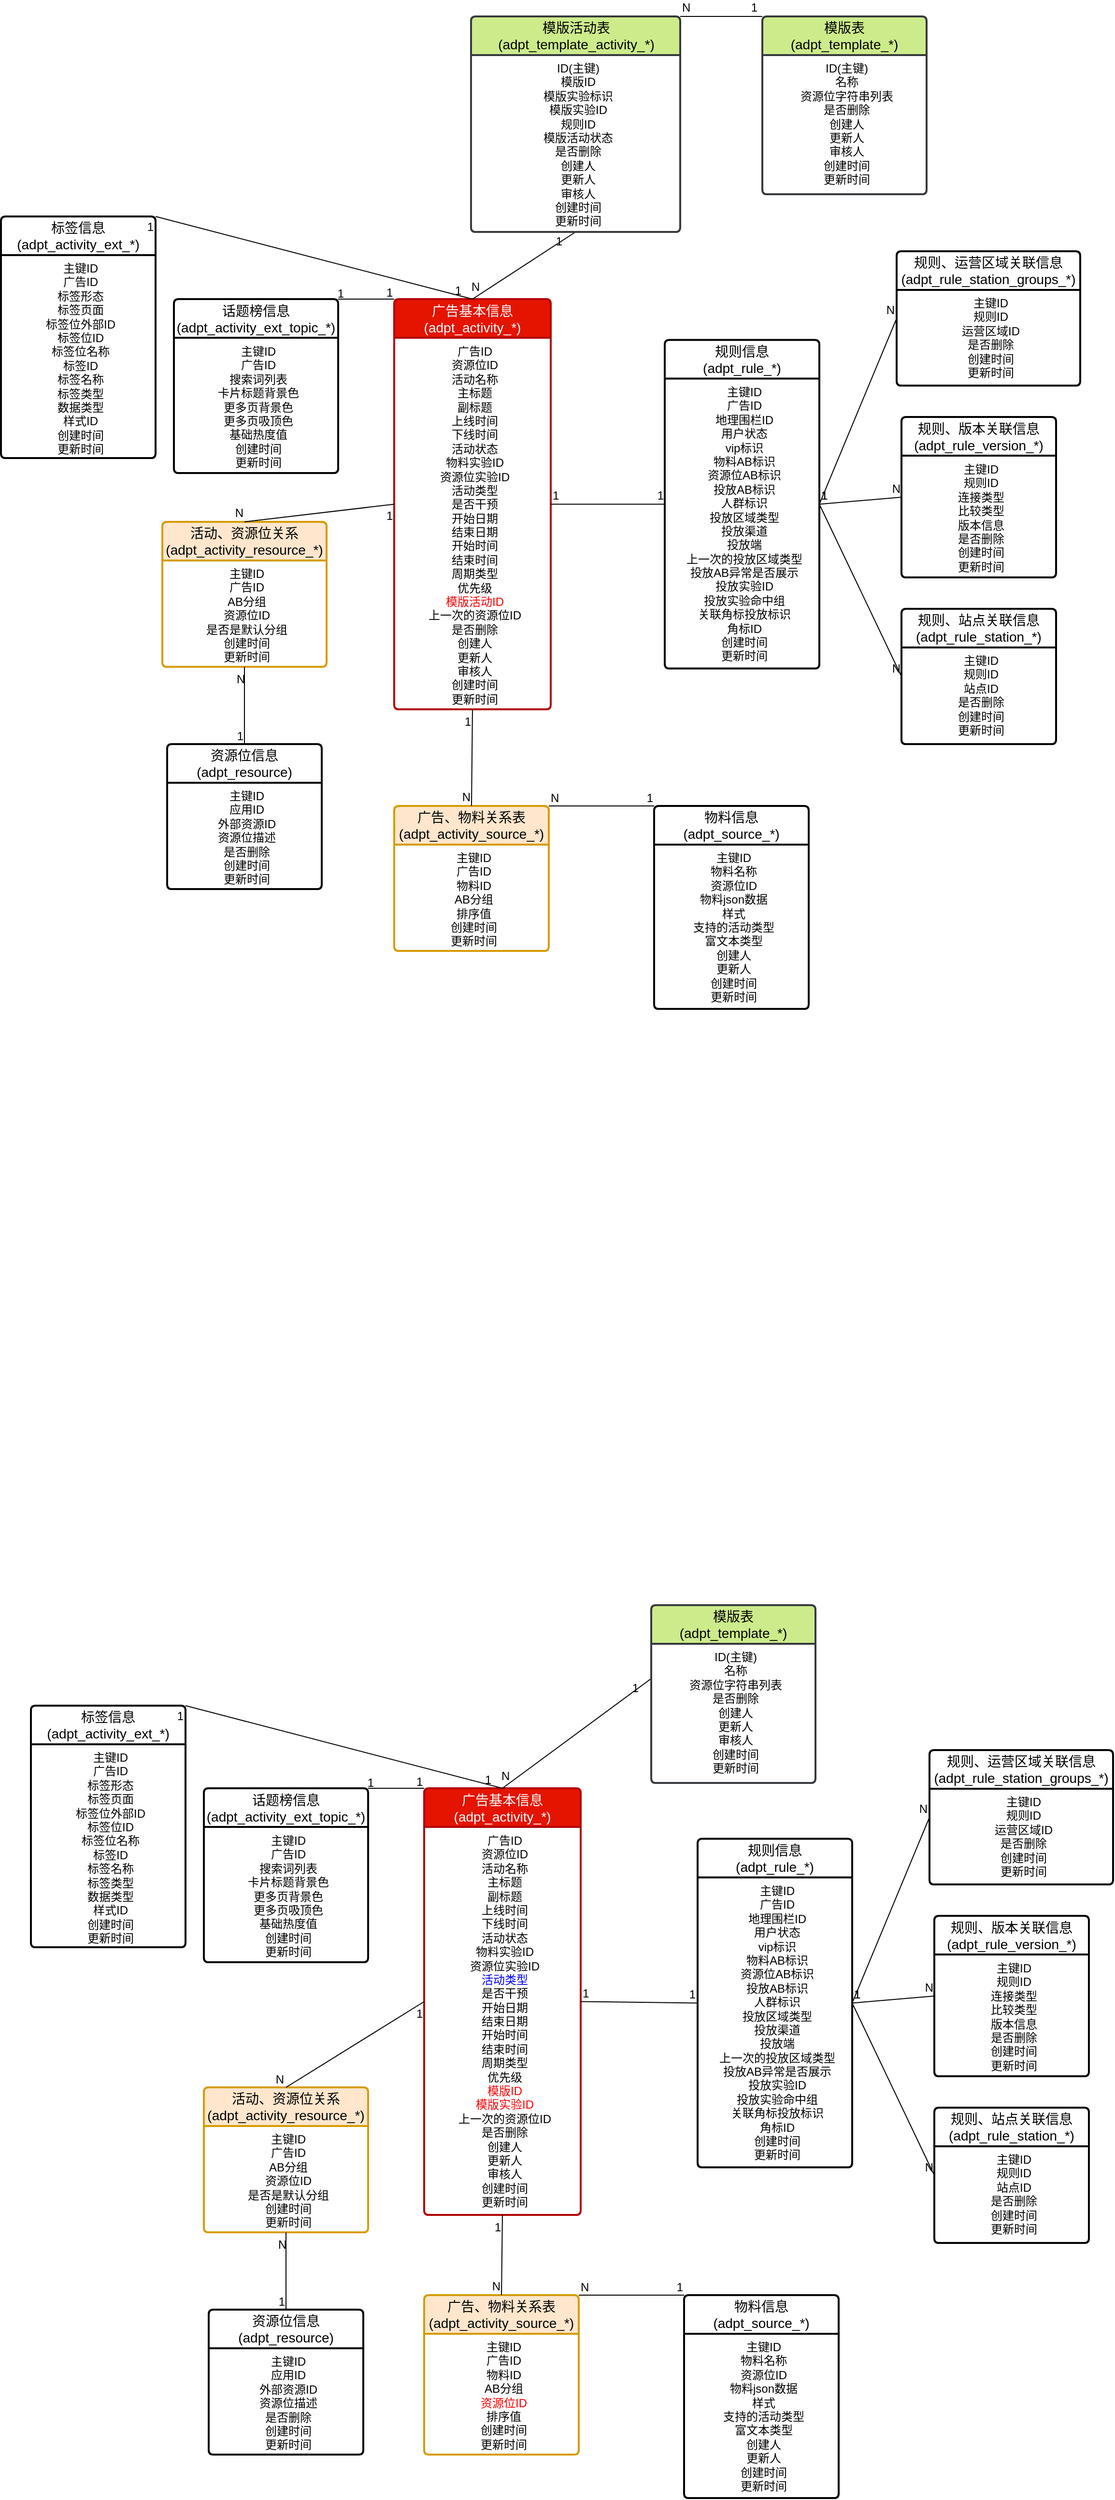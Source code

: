 <mxfile version="21.6.1" type="github">
  <diagram id="J9S4pAInpbBgbPKqcIev" name="Page-1">
    <mxGraphModel dx="790" dy="683" grid="0" gridSize="10" guides="1" tooltips="1" connect="1" arrows="1" fold="1" page="0" pageScale="1" pageWidth="827" pageHeight="1169" background="#FFFFFF" math="0" shadow="0">
      <root>
        <mxCell id="0" />
        <mxCell id="1" parent="0" />
        <mxCell id="t9wLkuSdKi58Ad8m5xhE-2" value="" style="group" vertex="1" connectable="0" parent="1">
          <mxGeometry x="863" y="527" width="1117" height="1027" as="geometry" />
        </mxCell>
        <mxCell id="zD2Na2t0oZL5t_VKpWng-9" value="广告基本信息&lt;br&gt;(adpt_activity_*)" style="swimlane;childLayout=stackLayout;horizontal=1;startSize=40;horizontalStack=0;rounded=1;fontSize=14;fontStyle=0;strokeWidth=2;resizeParent=0;resizeLast=1;shadow=0;dashed=0;align=center;arcSize=4;whiteSpace=wrap;html=1;fillColor=#e51400;fontColor=#ffffff;strokeColor=#B20000;" parent="t9wLkuSdKi58Ad8m5xhE-2" vertex="1">
          <mxGeometry x="407" y="292.5" width="162" height="424.5" as="geometry">
            <mxRectangle x="1340" y="1010" width="140" height="29" as="alternateBounds" />
          </mxGeometry>
        </mxCell>
        <mxCell id="zD2Na2t0oZL5t_VKpWng-10" value="广告ID&lt;br&gt;资源位ID&lt;br&gt;活动名称&lt;br&gt;主标题&lt;br&gt;副标题&lt;br&gt;上线时间&lt;br&gt;下线时间&lt;br&gt;活动状态&lt;br&gt;物料实验ID&lt;br&gt;资源位实验ID&lt;br&gt;活动类型&lt;br&gt;是否干预&lt;br&gt;开始日期&lt;br&gt;结束日期&lt;br&gt;开始时间&lt;br&gt;结束时间&lt;br&gt;周期类型&lt;br&gt;优先级&lt;br&gt;&lt;font color=&quot;#ff0000&quot;&gt;模版活动ID&lt;/font&gt;&lt;br&gt;上一次的资源位ID&lt;br&gt;是否删除&lt;br&gt;创建人&lt;br&gt;更新人&lt;br&gt;审核人&lt;br&gt;创建时间&lt;br&gt;更新时间" style="align=center;strokeColor=none;fillColor=none;spacingLeft=4;fontSize=12;verticalAlign=top;resizable=0;rotatable=0;part=1;html=1;" parent="zD2Na2t0oZL5t_VKpWng-9" vertex="1">
          <mxGeometry y="40" width="162" height="384.5" as="geometry" />
        </mxCell>
        <mxCell id="zD2Na2t0oZL5t_VKpWng-11" value="标签信息&lt;br&gt;(adpt_activity_ext_*)" style="swimlane;childLayout=stackLayout;horizontal=1;startSize=40;horizontalStack=0;rounded=1;fontSize=14;fontStyle=0;strokeWidth=2;resizeParent=0;resizeLast=1;shadow=0;dashed=0;align=center;arcSize=4;whiteSpace=wrap;html=1;" parent="t9wLkuSdKi58Ad8m5xhE-2" vertex="1">
          <mxGeometry y="207" width="160" height="250" as="geometry">
            <mxRectangle x="1250" y="880" width="120" height="29" as="alternateBounds" />
          </mxGeometry>
        </mxCell>
        <mxCell id="zD2Na2t0oZL5t_VKpWng-12" value="主键ID&lt;br&gt;广告ID&lt;br&gt;标签形态&lt;br&gt;标签页面&lt;br&gt;标签位外部ID&lt;br&gt;标签位ID&lt;br&gt;标签位名称&lt;br&gt;标签ID&lt;br&gt;标签名称&lt;br&gt;标签类型&lt;br&gt;数据类型&lt;br&gt;样式ID&lt;br&gt;创建时间&lt;br style=&quot;border-color: var(--border-color);&quot;&gt;更新时间" style="align=center;strokeColor=none;fillColor=none;spacingLeft=4;fontSize=12;verticalAlign=top;resizable=0;rotatable=0;part=1;html=1;" parent="zD2Na2t0oZL5t_VKpWng-11" vertex="1">
          <mxGeometry y="40" width="160" height="210" as="geometry" />
        </mxCell>
        <mxCell id="zD2Na2t0oZL5t_VKpWng-13" value="话题榜信息&lt;br&gt;(adpt_activity_ext_topic_*)" style="swimlane;childLayout=stackLayout;horizontal=1;startSize=40;horizontalStack=0;rounded=1;fontSize=14;fontStyle=0;strokeWidth=2;resizeParent=0;resizeLast=1;shadow=0;dashed=0;align=center;arcSize=4;whiteSpace=wrap;html=1;" parent="t9wLkuSdKi58Ad8m5xhE-2" vertex="1">
          <mxGeometry x="179" y="292.5" width="170" height="180" as="geometry">
            <mxRectangle x="1480" y="880" width="120" height="29" as="alternateBounds" />
          </mxGeometry>
        </mxCell>
        <mxCell id="zD2Na2t0oZL5t_VKpWng-14" value="主键ID&lt;br&gt;广告ID&lt;br&gt;搜索词列表&lt;br&gt;卡片标题背景色&lt;br&gt;更多页背景色&lt;br&gt;更多页吸顶色&lt;br&gt;基础热度值&lt;br&gt;创建时间&lt;br style=&quot;border-color: var(--border-color);&quot;&gt;更新时间" style="align=center;strokeColor=none;fillColor=none;spacingLeft=4;fontSize=12;verticalAlign=top;resizable=0;rotatable=0;part=1;html=1;" parent="zD2Na2t0oZL5t_VKpWng-13" vertex="1">
          <mxGeometry y="40" width="170" height="140" as="geometry" />
        </mxCell>
        <mxCell id="zD2Na2t0oZL5t_VKpWng-15" value="活动、资源位关系&lt;br&gt;(adpt_activity_resource_*)" style="swimlane;childLayout=stackLayout;horizontal=1;startSize=40;horizontalStack=0;rounded=1;fontSize=14;fontStyle=0;strokeWidth=2;resizeParent=0;resizeLast=1;shadow=0;dashed=0;align=center;arcSize=4;whiteSpace=wrap;html=1;fillColor=#ffe6cc;strokeColor=#d79b00;" parent="t9wLkuSdKi58Ad8m5xhE-2" vertex="1">
          <mxGeometry x="167" y="523" width="170" height="150" as="geometry">
            <mxRectangle x="1150" y="1060" width="150" height="29" as="alternateBounds" />
          </mxGeometry>
        </mxCell>
        <mxCell id="zD2Na2t0oZL5t_VKpWng-16" value="主键ID&lt;br&gt;广告ID&lt;br&gt;AB分组&lt;br&gt;资源位ID&lt;br&gt;是否是默认分组&lt;br&gt;创建时间&lt;br style=&quot;border-color: var(--border-color);&quot;&gt;更新时间" style="align=center;strokeColor=none;fillColor=none;spacingLeft=4;fontSize=12;verticalAlign=top;resizable=0;rotatable=0;part=1;html=1;" parent="zD2Na2t0oZL5t_VKpWng-15" vertex="1">
          <mxGeometry y="40" width="170" height="110" as="geometry" />
        </mxCell>
        <mxCell id="zD2Na2t0oZL5t_VKpWng-17" value="广告、物料关系表&lt;br&gt;(adpt_activity_source_*)" style="swimlane;childLayout=stackLayout;horizontal=1;startSize=40;horizontalStack=0;rounded=1;fontSize=14;fontStyle=0;strokeWidth=2;resizeParent=0;resizeLast=1;shadow=0;dashed=0;align=center;arcSize=4;whiteSpace=wrap;html=1;fillColor=#ffe6cc;strokeColor=#d79b00;" parent="t9wLkuSdKi58Ad8m5xhE-2" vertex="1">
          <mxGeometry x="407" y="817" width="160" height="150" as="geometry">
            <mxRectangle x="1330" y="1110" width="160" height="29" as="alternateBounds" />
          </mxGeometry>
        </mxCell>
        <mxCell id="zD2Na2t0oZL5t_VKpWng-18" value="主键ID&lt;br&gt;广告ID&lt;br&gt;物料ID&lt;br&gt;AB分组&lt;br&gt;排序值&lt;br&gt;创建时间&lt;br style=&quot;border-color: var(--border-color);&quot;&gt;更新时间" style="align=center;strokeColor=none;fillColor=none;spacingLeft=4;fontSize=12;verticalAlign=top;resizable=0;rotatable=0;part=1;html=1;" parent="zD2Na2t0oZL5t_VKpWng-17" vertex="1">
          <mxGeometry y="40" width="160" height="110" as="geometry" />
        </mxCell>
        <mxCell id="zD2Na2t0oZL5t_VKpWng-19" value="资源位信息&lt;br&gt;(adpt_resource)" style="swimlane;childLayout=stackLayout;horizontal=1;startSize=40;horizontalStack=0;rounded=1;fontSize=14;fontStyle=0;strokeWidth=2;resizeParent=0;resizeLast=1;shadow=0;dashed=0;align=center;arcSize=4;whiteSpace=wrap;html=1;" parent="t9wLkuSdKi58Ad8m5xhE-2" vertex="1">
          <mxGeometry x="172" y="753" width="160" height="150" as="geometry">
            <mxRectangle x="1170" y="1310" width="120" height="29" as="alternateBounds" />
          </mxGeometry>
        </mxCell>
        <mxCell id="zD2Na2t0oZL5t_VKpWng-20" value="主键ID&lt;br&gt;应用ID&lt;br&gt;外部资源ID&lt;br&gt;资源位描述&lt;br&gt;是否删除&lt;br&gt;创建时间&lt;br style=&quot;border-color: var(--border-color);&quot;&gt;更新时间" style="align=center;strokeColor=none;fillColor=none;spacingLeft=4;fontSize=12;verticalAlign=top;resizable=0;rotatable=0;part=1;html=1;" parent="zD2Na2t0oZL5t_VKpWng-19" vertex="1">
          <mxGeometry y="40" width="160" height="110" as="geometry" />
        </mxCell>
        <mxCell id="zD2Na2t0oZL5t_VKpWng-21" value="规则信息&lt;br&gt;(adpt_rule_*)" style="swimlane;childLayout=stackLayout;horizontal=1;startSize=40;horizontalStack=0;rounded=1;fontSize=14;fontStyle=0;strokeWidth=2;resizeParent=0;resizeLast=1;shadow=0;dashed=0;align=center;arcSize=4;whiteSpace=wrap;html=1;" parent="t9wLkuSdKi58Ad8m5xhE-2" vertex="1">
          <mxGeometry x="687" y="334.75" width="160" height="340" as="geometry">
            <mxRectangle x="1550" y="854.5" width="160" height="29" as="alternateBounds" />
          </mxGeometry>
        </mxCell>
        <mxCell id="zD2Na2t0oZL5t_VKpWng-22" value="主键ID&lt;br&gt;广告ID&lt;br&gt;地理围栏ID&lt;br&gt;用户状态&lt;br&gt;vip标识&lt;br&gt;物料AB标识&lt;br&gt;资源位AB标识&lt;br&gt;投放AB标识&lt;br&gt;人群标识&lt;br&gt;投放区域类型&lt;br&gt;投放渠道&lt;br&gt;投放端&lt;br&gt;上一次的投放区域类型&lt;br&gt;投放AB异常是否展示&lt;br&gt;投放实验ID&lt;br&gt;投放实验命中组&lt;br&gt;关联角标投放标识&lt;br&gt;角标ID&lt;br&gt;创建时间&lt;br&gt;更新时间" style="align=center;strokeColor=none;fillColor=none;spacingLeft=4;fontSize=12;verticalAlign=top;resizable=0;rotatable=0;part=1;html=1;" parent="zD2Na2t0oZL5t_VKpWng-21" vertex="1">
          <mxGeometry y="40" width="160" height="300" as="geometry" />
        </mxCell>
        <mxCell id="zD2Na2t0oZL5t_VKpWng-23" value="规则、运营区域关联信息&lt;br&gt;(adpt_rule_station_groups_*)" style="swimlane;childLayout=stackLayout;horizontal=1;startSize=40;horizontalStack=0;rounded=1;fontSize=14;fontStyle=0;strokeWidth=2;resizeParent=0;resizeLast=1;shadow=0;dashed=0;align=center;arcSize=4;whiteSpace=wrap;html=1;" parent="t9wLkuSdKi58Ad8m5xhE-2" vertex="1">
          <mxGeometry x="927" y="243" width="190" height="139" as="geometry">
            <mxRectangle x="1790" y="880" width="200" height="29" as="alternateBounds" />
          </mxGeometry>
        </mxCell>
        <mxCell id="zD2Na2t0oZL5t_VKpWng-24" value="主键ID&lt;br&gt;规则ID&lt;br&gt;运营区域ID&lt;br&gt;是否删除&lt;br&gt;创建时间&lt;br&gt;更新时间" style="align=center;strokeColor=none;fillColor=none;spacingLeft=4;fontSize=12;verticalAlign=top;resizable=0;rotatable=0;part=1;html=1;" parent="zD2Na2t0oZL5t_VKpWng-23" vertex="1">
          <mxGeometry y="40" width="190" height="99" as="geometry" />
        </mxCell>
        <mxCell id="zD2Na2t0oZL5t_VKpWng-25" style="edgeStyle=orthogonalEdgeStyle;rounded=0;orthogonalLoop=1;jettySize=auto;html=1;exitX=0.5;exitY=1;exitDx=0;exitDy=0;" parent="zD2Na2t0oZL5t_VKpWng-23" source="zD2Na2t0oZL5t_VKpWng-24" target="zD2Na2t0oZL5t_VKpWng-24" edge="1">
          <mxGeometry relative="1" as="geometry" />
        </mxCell>
        <mxCell id="zD2Na2t0oZL5t_VKpWng-27" value="规则、站点关联信息&lt;br&gt;(adpt_rule_station_*)" style="swimlane;childLayout=stackLayout;horizontal=1;startSize=40;horizontalStack=0;rounded=1;fontSize=14;fontStyle=0;strokeWidth=2;resizeParent=0;resizeLast=1;shadow=0;dashed=0;align=center;arcSize=4;whiteSpace=wrap;html=1;" parent="t9wLkuSdKi58Ad8m5xhE-2" vertex="1">
          <mxGeometry x="932" y="613" width="160" height="140" as="geometry">
            <mxRectangle x="1795" y="1140" width="170" height="29" as="alternateBounds" />
          </mxGeometry>
        </mxCell>
        <mxCell id="zD2Na2t0oZL5t_VKpWng-28" value="主键ID&lt;br&gt;规则ID&lt;br&gt;站点ID&lt;br&gt;是否删除&lt;br&gt;创建时间&lt;br&gt;更新时间" style="align=center;strokeColor=none;fillColor=none;spacingLeft=4;fontSize=12;verticalAlign=top;resizable=0;rotatable=0;part=1;html=1;" parent="zD2Na2t0oZL5t_VKpWng-27" vertex="1">
          <mxGeometry y="40" width="160" height="100" as="geometry" />
        </mxCell>
        <mxCell id="zD2Na2t0oZL5t_VKpWng-29" style="edgeStyle=orthogonalEdgeStyle;rounded=0;orthogonalLoop=1;jettySize=auto;html=1;exitX=0.5;exitY=1;exitDx=0;exitDy=0;" parent="zD2Na2t0oZL5t_VKpWng-27" source="zD2Na2t0oZL5t_VKpWng-28" target="zD2Na2t0oZL5t_VKpWng-28" edge="1">
          <mxGeometry relative="1" as="geometry" />
        </mxCell>
        <mxCell id="zD2Na2t0oZL5t_VKpWng-30" value="规则、版本关联信息&lt;br&gt;(adpt_rule_version_*)" style="swimlane;childLayout=stackLayout;horizontal=1;startSize=40;horizontalStack=0;rounded=1;fontSize=14;fontStyle=0;strokeWidth=2;resizeParent=0;resizeLast=1;shadow=0;dashed=0;align=center;arcSize=4;whiteSpace=wrap;html=1;" parent="t9wLkuSdKi58Ad8m5xhE-2" vertex="1">
          <mxGeometry x="932" y="414.5" width="160" height="166" as="geometry">
            <mxRectangle x="1790" y="1010" width="180" height="29" as="alternateBounds" />
          </mxGeometry>
        </mxCell>
        <mxCell id="zD2Na2t0oZL5t_VKpWng-31" value="主键ID&lt;br&gt;规则ID&lt;br&gt;连接类型&lt;br&gt;比较类型&lt;br&gt;版本信息&lt;br&gt;是否删除&lt;br&gt;创建时间&lt;br&gt;更新时间" style="align=center;strokeColor=none;fillColor=none;spacingLeft=4;fontSize=12;verticalAlign=top;resizable=0;rotatable=0;part=1;html=1;" parent="zD2Na2t0oZL5t_VKpWng-30" vertex="1">
          <mxGeometry y="40" width="160" height="126" as="geometry" />
        </mxCell>
        <mxCell id="zD2Na2t0oZL5t_VKpWng-32" style="edgeStyle=orthogonalEdgeStyle;rounded=0;orthogonalLoop=1;jettySize=auto;html=1;exitX=0.5;exitY=1;exitDx=0;exitDy=0;" parent="zD2Na2t0oZL5t_VKpWng-30" source="zD2Na2t0oZL5t_VKpWng-31" target="zD2Na2t0oZL5t_VKpWng-31" edge="1">
          <mxGeometry relative="1" as="geometry" />
        </mxCell>
        <mxCell id="zD2Na2t0oZL5t_VKpWng-33" value="物料信息&lt;br&gt;(adpt_source_*)" style="swimlane;childLayout=stackLayout;horizontal=1;startSize=40;horizontalStack=0;rounded=1;fontSize=14;fontStyle=0;strokeWidth=2;resizeParent=0;resizeLast=1;shadow=0;dashed=0;align=center;arcSize=4;whiteSpace=wrap;html=1;" parent="t9wLkuSdKi58Ad8m5xhE-2" vertex="1">
          <mxGeometry x="676" y="817" width="160" height="210" as="geometry">
            <mxRectangle x="1350" y="1260" width="120" height="29" as="alternateBounds" />
          </mxGeometry>
        </mxCell>
        <mxCell id="zD2Na2t0oZL5t_VKpWng-34" value="主键ID&lt;br&gt;物料名称&lt;br&gt;资源位ID&lt;br&gt;物料json数据&lt;br&gt;样式&lt;br&gt;支持的活动类型&lt;br&gt;富文本类型&lt;br&gt;创建人&lt;br&gt;更新人&lt;br&gt;创建时间&lt;br&gt;更新时间" style="align=center;strokeColor=none;fillColor=none;spacingLeft=4;fontSize=12;verticalAlign=top;resizable=0;rotatable=0;part=1;html=1;" parent="zD2Na2t0oZL5t_VKpWng-33" vertex="1">
          <mxGeometry y="40" width="160" height="170" as="geometry" />
        </mxCell>
        <mxCell id="zD2Na2t0oZL5t_VKpWng-35" value="" style="endArrow=none;html=1;rounded=0;exitX=1;exitY=0.5;exitDx=0;exitDy=0;entryX=0;entryY=0.5;entryDx=0;entryDy=0;" parent="t9wLkuSdKi58Ad8m5xhE-2" source="zD2Na2t0oZL5t_VKpWng-9" target="zD2Na2t0oZL5t_VKpWng-21" edge="1">
          <mxGeometry relative="1" as="geometry">
            <mxPoint x="577" y="497.07" as="sourcePoint" />
            <mxPoint x="737" y="497.07" as="targetPoint" />
          </mxGeometry>
        </mxCell>
        <mxCell id="zD2Na2t0oZL5t_VKpWng-36" value="1" style="resizable=0;html=1;whiteSpace=wrap;align=left;verticalAlign=bottom;" parent="zD2Na2t0oZL5t_VKpWng-35" connectable="0" vertex="1">
          <mxGeometry x="-1" relative="1" as="geometry" />
        </mxCell>
        <mxCell id="zD2Na2t0oZL5t_VKpWng-37" value="1" style="resizable=0;html=1;whiteSpace=wrap;align=right;verticalAlign=bottom;" parent="zD2Na2t0oZL5t_VKpWng-35" connectable="0" vertex="1">
          <mxGeometry x="1" relative="1" as="geometry" />
        </mxCell>
        <mxCell id="zD2Na2t0oZL5t_VKpWng-39" value="" style="endArrow=none;html=1;rounded=0;exitX=1;exitY=0.5;exitDx=0;exitDy=0;entryX=0;entryY=0.5;entryDx=0;entryDy=0;" parent="t9wLkuSdKi58Ad8m5xhE-2" source="zD2Na2t0oZL5t_VKpWng-21" target="zD2Na2t0oZL5t_VKpWng-23" edge="1">
          <mxGeometry relative="1" as="geometry">
            <mxPoint x="777" y="582" as="sourcePoint" />
            <mxPoint x="937" y="582" as="targetPoint" />
          </mxGeometry>
        </mxCell>
        <mxCell id="zD2Na2t0oZL5t_VKpWng-40" value="1" style="resizable=0;html=1;whiteSpace=wrap;align=left;verticalAlign=bottom;" parent="zD2Na2t0oZL5t_VKpWng-39" connectable="0" vertex="1">
          <mxGeometry x="-1" relative="1" as="geometry" />
        </mxCell>
        <mxCell id="zD2Na2t0oZL5t_VKpWng-41" value="N" style="resizable=0;html=1;whiteSpace=wrap;align=right;verticalAlign=bottom;" parent="zD2Na2t0oZL5t_VKpWng-39" connectable="0" vertex="1">
          <mxGeometry x="1" relative="1" as="geometry" />
        </mxCell>
        <mxCell id="zD2Na2t0oZL5t_VKpWng-42" value="" style="endArrow=none;html=1;rounded=0;entryX=0;entryY=0.5;entryDx=0;entryDy=0;exitX=1;exitY=0.5;exitDx=0;exitDy=0;" parent="t9wLkuSdKi58Ad8m5xhE-2" source="zD2Na2t0oZL5t_VKpWng-21" target="zD2Na2t0oZL5t_VKpWng-30" edge="1">
          <mxGeometry relative="1" as="geometry">
            <mxPoint x="837" y="503" as="sourcePoint" />
            <mxPoint x="887" y="642" as="targetPoint" />
          </mxGeometry>
        </mxCell>
        <mxCell id="zD2Na2t0oZL5t_VKpWng-43" value="1" style="resizable=0;html=1;whiteSpace=wrap;align=left;verticalAlign=bottom;" parent="zD2Na2t0oZL5t_VKpWng-42" connectable="0" vertex="1">
          <mxGeometry x="-1" relative="1" as="geometry" />
        </mxCell>
        <mxCell id="zD2Na2t0oZL5t_VKpWng-44" value="N" style="resizable=0;html=1;whiteSpace=wrap;align=right;verticalAlign=bottom;" parent="zD2Na2t0oZL5t_VKpWng-42" connectable="0" vertex="1">
          <mxGeometry x="1" relative="1" as="geometry" />
        </mxCell>
        <mxCell id="zD2Na2t0oZL5t_VKpWng-45" value="" style="endArrow=none;html=1;rounded=0;entryX=0;entryY=0.5;entryDx=0;entryDy=0;exitX=1;exitY=0.5;exitDx=0;exitDy=0;" parent="t9wLkuSdKi58Ad8m5xhE-2" source="zD2Na2t0oZL5t_VKpWng-21" target="zD2Na2t0oZL5t_VKpWng-27" edge="1">
          <mxGeometry relative="1" as="geometry">
            <mxPoint x="847" y="508" as="sourcePoint" />
            <mxPoint x="947" y="508" as="targetPoint" />
          </mxGeometry>
        </mxCell>
        <mxCell id="zD2Na2t0oZL5t_VKpWng-46" value="1" style="resizable=0;html=1;whiteSpace=wrap;align=left;verticalAlign=bottom;" parent="zD2Na2t0oZL5t_VKpWng-45" connectable="0" vertex="1">
          <mxGeometry x="-1" relative="1" as="geometry" />
        </mxCell>
        <mxCell id="zD2Na2t0oZL5t_VKpWng-47" value="N" style="resizable=0;html=1;whiteSpace=wrap;align=right;verticalAlign=bottom;" parent="zD2Na2t0oZL5t_VKpWng-45" connectable="0" vertex="1">
          <mxGeometry x="1" relative="1" as="geometry" />
        </mxCell>
        <mxCell id="zD2Na2t0oZL5t_VKpWng-50" value="" style="endArrow=none;html=1;rounded=0;exitX=0.5;exitY=0;exitDx=0;exitDy=0;entryX=1;entryY=0;entryDx=0;entryDy=0;" parent="t9wLkuSdKi58Ad8m5xhE-2" source="zD2Na2t0oZL5t_VKpWng-9" target="zD2Na2t0oZL5t_VKpWng-11" edge="1">
          <mxGeometry relative="1" as="geometry">
            <mxPoint x="517" y="897.16" as="sourcePoint" />
            <mxPoint x="677" y="897.16" as="targetPoint" />
          </mxGeometry>
        </mxCell>
        <mxCell id="zD2Na2t0oZL5t_VKpWng-51" value="1" style="resizable=0;html=1;whiteSpace=wrap;align=left;verticalAlign=bottom;" parent="zD2Na2t0oZL5t_VKpWng-50" connectable="0" vertex="1">
          <mxGeometry x="-1" relative="1" as="geometry">
            <mxPoint x="-20" as="offset" />
          </mxGeometry>
        </mxCell>
        <mxCell id="zD2Na2t0oZL5t_VKpWng-52" value="1" style="resizable=0;html=1;whiteSpace=wrap;align=right;verticalAlign=bottom;" parent="zD2Na2t0oZL5t_VKpWng-50" connectable="0" vertex="1">
          <mxGeometry x="1" relative="1" as="geometry">
            <mxPoint y="20" as="offset" />
          </mxGeometry>
        </mxCell>
        <mxCell id="zD2Na2t0oZL5t_VKpWng-53" value="" style="endArrow=none;html=1;rounded=0;exitX=0.5;exitY=1;exitDx=0;exitDy=0;entryX=0.5;entryY=0;entryDx=0;entryDy=0;" parent="t9wLkuSdKi58Ad8m5xhE-2" source="zD2Na2t0oZL5t_VKpWng-9" target="zD2Na2t0oZL5t_VKpWng-17" edge="1">
          <mxGeometry relative="1" as="geometry">
            <mxPoint x="547" y="833" as="sourcePoint" />
            <mxPoint x="707" y="833" as="targetPoint" />
          </mxGeometry>
        </mxCell>
        <mxCell id="zD2Na2t0oZL5t_VKpWng-54" value="1" style="resizable=0;html=1;whiteSpace=wrap;align=left;verticalAlign=bottom;" parent="zD2Na2t0oZL5t_VKpWng-53" connectable="0" vertex="1">
          <mxGeometry x="-1" relative="1" as="geometry">
            <mxPoint x="-10" y="21" as="offset" />
          </mxGeometry>
        </mxCell>
        <mxCell id="zD2Na2t0oZL5t_VKpWng-55" value="N" style="resizable=0;html=1;whiteSpace=wrap;align=right;verticalAlign=bottom;" parent="zD2Na2t0oZL5t_VKpWng-53" connectable="0" vertex="1">
          <mxGeometry x="1" relative="1" as="geometry" />
        </mxCell>
        <mxCell id="zD2Na2t0oZL5t_VKpWng-56" value="" style="endArrow=none;html=1;rounded=0;entryX=1;entryY=0;entryDx=0;entryDy=0;exitX=0;exitY=0;exitDx=0;exitDy=0;" parent="t9wLkuSdKi58Ad8m5xhE-2" source="zD2Na2t0oZL5t_VKpWng-9" target="zD2Na2t0oZL5t_VKpWng-13" edge="1">
          <mxGeometry relative="1" as="geometry">
            <mxPoint x="413" y="293" as="sourcePoint" />
            <mxPoint x="897" y="883" as="targetPoint" />
          </mxGeometry>
        </mxCell>
        <mxCell id="zD2Na2t0oZL5t_VKpWng-57" value="1" style="resizable=0;html=1;whiteSpace=wrap;align=left;verticalAlign=bottom;" parent="zD2Na2t0oZL5t_VKpWng-56" connectable="0" vertex="1">
          <mxGeometry x="-1" relative="1" as="geometry">
            <mxPoint x="-10" y="2" as="offset" />
          </mxGeometry>
        </mxCell>
        <mxCell id="zD2Na2t0oZL5t_VKpWng-58" value="1" style="resizable=0;html=1;whiteSpace=wrap;align=right;verticalAlign=bottom;" parent="zD2Na2t0oZL5t_VKpWng-56" connectable="0" vertex="1">
          <mxGeometry x="1" relative="1" as="geometry">
            <mxPoint x="7" y="3" as="offset" />
          </mxGeometry>
        </mxCell>
        <mxCell id="zD2Na2t0oZL5t_VKpWng-59" value="" style="endArrow=none;html=1;rounded=0;exitX=1;exitY=0;exitDx=0;exitDy=0;entryX=0;entryY=0;entryDx=0;entryDy=0;" parent="t9wLkuSdKi58Ad8m5xhE-2" source="zD2Na2t0oZL5t_VKpWng-17" target="zD2Na2t0oZL5t_VKpWng-33" edge="1">
          <mxGeometry relative="1" as="geometry">
            <mxPoint x="546.74" y="612" as="sourcePoint" />
            <mxPoint x="546.74" y="682" as="targetPoint" />
          </mxGeometry>
        </mxCell>
        <mxCell id="zD2Na2t0oZL5t_VKpWng-60" value="N" style="resizable=0;html=1;whiteSpace=wrap;align=left;verticalAlign=bottom;" parent="zD2Na2t0oZL5t_VKpWng-59" connectable="0" vertex="1">
          <mxGeometry x="-1" relative="1" as="geometry">
            <mxPoint as="offset" />
          </mxGeometry>
        </mxCell>
        <mxCell id="zD2Na2t0oZL5t_VKpWng-61" value="1" style="resizable=0;html=1;whiteSpace=wrap;align=right;verticalAlign=bottom;" parent="zD2Na2t0oZL5t_VKpWng-59" connectable="0" vertex="1">
          <mxGeometry x="1" relative="1" as="geometry" />
        </mxCell>
        <mxCell id="zD2Na2t0oZL5t_VKpWng-65" value="" style="endArrow=none;html=1;rounded=0;exitX=0;exitY=0.5;exitDx=0;exitDy=0;entryX=0.5;entryY=0;entryDx=0;entryDy=0;" parent="t9wLkuSdKi58Ad8m5xhE-2" source="zD2Na2t0oZL5t_VKpWng-9" target="zD2Na2t0oZL5t_VKpWng-15" edge="1">
          <mxGeometry relative="1" as="geometry">
            <mxPoint x="816.74" y="512" as="sourcePoint" />
            <mxPoint x="816.74" y="583" as="targetPoint" />
          </mxGeometry>
        </mxCell>
        <mxCell id="zD2Na2t0oZL5t_VKpWng-66" value="1" style="resizable=0;html=1;whiteSpace=wrap;align=left;verticalAlign=bottom;" parent="zD2Na2t0oZL5t_VKpWng-65" connectable="0" vertex="1">
          <mxGeometry x="-1" relative="1" as="geometry">
            <mxPoint x="-10" y="21" as="offset" />
          </mxGeometry>
        </mxCell>
        <mxCell id="zD2Na2t0oZL5t_VKpWng-67" value="N" style="resizable=0;html=1;whiteSpace=wrap;align=right;verticalAlign=bottom;" parent="zD2Na2t0oZL5t_VKpWng-65" connectable="0" vertex="1">
          <mxGeometry x="1" relative="1" as="geometry" />
        </mxCell>
        <mxCell id="zD2Na2t0oZL5t_VKpWng-68" value="" style="endArrow=none;html=1;rounded=0;exitX=0.5;exitY=1;exitDx=0;exitDy=0;entryX=0.5;entryY=0;entryDx=0;entryDy=0;" parent="t9wLkuSdKi58Ad8m5xhE-2" source="zD2Na2t0oZL5t_VKpWng-15" target="zD2Na2t0oZL5t_VKpWng-19" edge="1">
          <mxGeometry relative="1" as="geometry">
            <mxPoint x="272" y="571" as="sourcePoint" />
            <mxPoint x="272" y="641" as="targetPoint" />
          </mxGeometry>
        </mxCell>
        <mxCell id="zD2Na2t0oZL5t_VKpWng-69" value="N" style="resizable=0;html=1;whiteSpace=wrap;align=left;verticalAlign=bottom;" parent="zD2Na2t0oZL5t_VKpWng-68" connectable="0" vertex="1">
          <mxGeometry x="-1" relative="1" as="geometry">
            <mxPoint x="-10" y="21" as="offset" />
          </mxGeometry>
        </mxCell>
        <mxCell id="zD2Na2t0oZL5t_VKpWng-70" value="1" style="resizable=0;html=1;whiteSpace=wrap;align=right;verticalAlign=bottom;" parent="zD2Na2t0oZL5t_VKpWng-68" connectable="0" vertex="1">
          <mxGeometry x="1" relative="1" as="geometry" />
        </mxCell>
        <mxCell id="zD2Na2t0oZL5t_VKpWng-91" value="" style="endArrow=none;html=1;rounded=0;entryX=0.5;entryY=1;entryDx=0;entryDy=0;exitX=0.5;exitY=0;exitDx=0;exitDy=0;" parent="t9wLkuSdKi58Ad8m5xhE-2" source="zD2Na2t0oZL5t_VKpWng-9" target="zD2Na2t0oZL5t_VKpWng-85" edge="1">
          <mxGeometry relative="1" as="geometry">
            <mxPoint x="722" y="207" as="sourcePoint" />
            <mxPoint x="351" y="90" as="targetPoint" />
          </mxGeometry>
        </mxCell>
        <mxCell id="zD2Na2t0oZL5t_VKpWng-92" value="N" style="resizable=0;html=1;whiteSpace=wrap;align=left;verticalAlign=bottom;" parent="zD2Na2t0oZL5t_VKpWng-91" connectable="0" vertex="1">
          <mxGeometry x="-1" relative="1" as="geometry">
            <mxPoint x="-3" y="-4" as="offset" />
          </mxGeometry>
        </mxCell>
        <mxCell id="zD2Na2t0oZL5t_VKpWng-93" value="1" style="resizable=0;html=1;whiteSpace=wrap;align=right;verticalAlign=bottom;" parent="zD2Na2t0oZL5t_VKpWng-91" connectable="0" vertex="1">
          <mxGeometry x="1" relative="1" as="geometry">
            <mxPoint x="-12" y="19" as="offset" />
          </mxGeometry>
        </mxCell>
        <mxCell id="zD2Na2t0oZL5t_VKpWng-77" value="模版表&lt;br&gt;(adpt_template_*)" style="swimlane;childLayout=stackLayout;horizontal=1;startSize=40;horizontalStack=0;rounded=1;fontSize=14;fontStyle=0;strokeWidth=2;resizeParent=0;resizeLast=1;shadow=0;dashed=0;align=center;arcSize=4;whiteSpace=wrap;html=1;fillColor=#cdeb8b;strokeColor=#36393d;" parent="t9wLkuSdKi58Ad8m5xhE-2" vertex="1">
          <mxGeometry x="788" width="170" height="184" as="geometry">
            <mxRectangle x="1550" y="854.5" width="160" height="29" as="alternateBounds" />
          </mxGeometry>
        </mxCell>
        <mxCell id="zD2Na2t0oZL5t_VKpWng-78" value="ID(主键)&lt;br style=&quot;border-color: var(--border-color);&quot;&gt;名称&lt;br&gt;资源位字符串列表&lt;br style=&quot;border-color: var(--border-color);&quot;&gt;是否删除&lt;br style=&quot;border-color: var(--border-color);&quot;&gt;创建人&lt;br style=&quot;border-color: var(--border-color);&quot;&gt;更新人&lt;br style=&quot;border-color: var(--border-color);&quot;&gt;审核人&lt;br style=&quot;border-color: var(--border-color);&quot;&gt;创建时间&lt;br style=&quot;border-color: var(--border-color);&quot;&gt;更新时间" style="align=center;strokeColor=none;fillColor=none;spacingLeft=4;fontSize=12;verticalAlign=top;resizable=0;rotatable=0;part=1;html=1;" parent="zD2Na2t0oZL5t_VKpWng-77" vertex="1">
          <mxGeometry y="40" width="170" height="144" as="geometry" />
        </mxCell>
        <mxCell id="zD2Na2t0oZL5t_VKpWng-84" value="模版活动表&lt;br&gt;(adpt_template_activity_*)" style="swimlane;childLayout=stackLayout;horizontal=1;startSize=40;horizontalStack=0;rounded=1;fontSize=14;fontStyle=0;strokeWidth=2;resizeParent=0;resizeLast=1;shadow=0;dashed=0;align=center;arcSize=4;whiteSpace=wrap;html=1;fillColor=#cdeb8b;strokeColor=#36393d;" parent="t9wLkuSdKi58Ad8m5xhE-2" vertex="1">
          <mxGeometry x="486.5" width="216.5" height="223" as="geometry">
            <mxRectangle x="1550" y="854.5" width="160" height="29" as="alternateBounds" />
          </mxGeometry>
        </mxCell>
        <mxCell id="zD2Na2t0oZL5t_VKpWng-85" value="ID(主键)&lt;br style=&quot;border-color: var(--border-color);&quot;&gt;模版ID&lt;br&gt;模版实验标识&lt;br&gt;模版实验ID&lt;br&gt;规则ID&lt;br&gt;模版活动状态&lt;br style=&quot;border-color: var(--border-color);&quot;&gt;是否删除&lt;br style=&quot;border-color: var(--border-color);&quot;&gt;创建人&lt;br style=&quot;border-color: var(--border-color);&quot;&gt;更新人&lt;br style=&quot;border-color: var(--border-color);&quot;&gt;审核人&lt;br style=&quot;border-color: var(--border-color);&quot;&gt;创建时间&lt;br style=&quot;border-color: var(--border-color);&quot;&gt;更新时间" style="align=center;strokeColor=none;fillColor=none;spacingLeft=4;fontSize=12;verticalAlign=top;resizable=0;rotatable=0;part=1;html=1;" parent="zD2Na2t0oZL5t_VKpWng-84" vertex="1">
          <mxGeometry y="40" width="216.5" height="183" as="geometry" />
        </mxCell>
        <mxCell id="zD2Na2t0oZL5t_VKpWng-94" value="" style="endArrow=none;html=1;rounded=0;entryX=0;entryY=0;entryDx=0;entryDy=0;exitX=1;exitY=0;exitDx=0;exitDy=0;" parent="t9wLkuSdKi58Ad8m5xhE-2" source="zD2Na2t0oZL5t_VKpWng-84" target="zD2Na2t0oZL5t_VKpWng-77" edge="1">
          <mxGeometry relative="1" as="geometry">
            <mxPoint x="717.5" y="-100" as="sourcePoint" />
            <mxPoint x="891.5" y="-337" as="targetPoint" />
          </mxGeometry>
        </mxCell>
        <mxCell id="zD2Na2t0oZL5t_VKpWng-95" value="N" style="resizable=0;html=1;whiteSpace=wrap;align=left;verticalAlign=bottom;" parent="zD2Na2t0oZL5t_VKpWng-94" connectable="0" vertex="1">
          <mxGeometry x="-1" relative="1" as="geometry">
            <mxPoint y="-1" as="offset" />
          </mxGeometry>
        </mxCell>
        <mxCell id="zD2Na2t0oZL5t_VKpWng-96" value="1" style="resizable=0;html=1;whiteSpace=wrap;align=right;verticalAlign=bottom;" parent="zD2Na2t0oZL5t_VKpWng-94" connectable="0" vertex="1">
          <mxGeometry x="1" relative="1" as="geometry">
            <mxPoint x="-4" y="-1" as="offset" />
          </mxGeometry>
        </mxCell>
        <mxCell id="t9wLkuSdKi58Ad8m5xhE-4" value="广告基本信息&lt;br&gt;(adpt_activity_*)" style="swimlane;childLayout=stackLayout;horizontal=1;startSize=40;horizontalStack=0;rounded=1;fontSize=14;fontStyle=0;strokeWidth=2;resizeParent=0;resizeLast=1;shadow=0;dashed=0;align=center;arcSize=4;whiteSpace=wrap;html=1;fillColor=#e51400;fontColor=#ffffff;strokeColor=#B20000;" vertex="1" parent="1">
          <mxGeometry x="1301" y="2360.5" width="162" height="441.5" as="geometry">
            <mxRectangle x="1340" y="1010" width="140" height="29" as="alternateBounds" />
          </mxGeometry>
        </mxCell>
        <mxCell id="t9wLkuSdKi58Ad8m5xhE-5" value="广告ID&lt;br&gt;资源位ID&lt;br&gt;活动名称&lt;br&gt;主标题&lt;br&gt;副标题&lt;br&gt;上线时间&lt;br&gt;下线时间&lt;br&gt;活动状态&lt;br&gt;物料实验ID&lt;br&gt;资源位实验ID&lt;br&gt;&lt;font color=&quot;#0000ff&quot;&gt;活动类型&lt;/font&gt;&lt;br&gt;是否干预&lt;br&gt;开始日期&lt;br&gt;结束日期&lt;br&gt;开始时间&lt;br&gt;结束时间&lt;br&gt;周期类型&lt;br&gt;优先级&lt;br&gt;&lt;font color=&quot;#ff0000&quot;&gt;模版ID&lt;br&gt;模版实验ID&lt;/font&gt;&lt;br&gt;上一次的资源位ID&lt;br&gt;是否删除&lt;br&gt;创建人&lt;br&gt;更新人&lt;br&gt;审核人&lt;br&gt;创建时间&lt;br&gt;更新时间" style="align=center;strokeColor=none;fillColor=none;spacingLeft=4;fontSize=12;verticalAlign=top;resizable=0;rotatable=0;part=1;html=1;" vertex="1" parent="t9wLkuSdKi58Ad8m5xhE-4">
          <mxGeometry y="40" width="162" height="401.5" as="geometry" />
        </mxCell>
        <mxCell id="t9wLkuSdKi58Ad8m5xhE-6" value="标签信息&lt;br&gt;(adpt_activity_ext_*)" style="swimlane;childLayout=stackLayout;horizontal=1;startSize=40;horizontalStack=0;rounded=1;fontSize=14;fontStyle=0;strokeWidth=2;resizeParent=0;resizeLast=1;shadow=0;dashed=0;align=center;arcSize=4;whiteSpace=wrap;html=1;" vertex="1" parent="1">
          <mxGeometry x="894" y="2275" width="160" height="250" as="geometry">
            <mxRectangle x="1250" y="880" width="120" height="29" as="alternateBounds" />
          </mxGeometry>
        </mxCell>
        <mxCell id="t9wLkuSdKi58Ad8m5xhE-7" value="主键ID&lt;br&gt;广告ID&lt;br&gt;标签形态&lt;br&gt;标签页面&lt;br&gt;标签位外部ID&lt;br&gt;标签位ID&lt;br&gt;标签位名称&lt;br&gt;标签ID&lt;br&gt;标签名称&lt;br&gt;标签类型&lt;br&gt;数据类型&lt;br&gt;样式ID&lt;br&gt;创建时间&lt;br style=&quot;border-color: var(--border-color);&quot;&gt;更新时间" style="align=center;strokeColor=none;fillColor=none;spacingLeft=4;fontSize=12;verticalAlign=top;resizable=0;rotatable=0;part=1;html=1;" vertex="1" parent="t9wLkuSdKi58Ad8m5xhE-6">
          <mxGeometry y="40" width="160" height="210" as="geometry" />
        </mxCell>
        <mxCell id="t9wLkuSdKi58Ad8m5xhE-8" value="话题榜信息&lt;br&gt;(adpt_activity_ext_topic_*)" style="swimlane;childLayout=stackLayout;horizontal=1;startSize=40;horizontalStack=0;rounded=1;fontSize=14;fontStyle=0;strokeWidth=2;resizeParent=0;resizeLast=1;shadow=0;dashed=0;align=center;arcSize=4;whiteSpace=wrap;html=1;" vertex="1" parent="1">
          <mxGeometry x="1073" y="2360.5" width="170" height="180" as="geometry">
            <mxRectangle x="1480" y="880" width="120" height="29" as="alternateBounds" />
          </mxGeometry>
        </mxCell>
        <mxCell id="t9wLkuSdKi58Ad8m5xhE-9" value="主键ID&lt;br&gt;广告ID&lt;br&gt;搜索词列表&lt;br&gt;卡片标题背景色&lt;br&gt;更多页背景色&lt;br&gt;更多页吸顶色&lt;br&gt;基础热度值&lt;br&gt;创建时间&lt;br style=&quot;border-color: var(--border-color);&quot;&gt;更新时间" style="align=center;strokeColor=none;fillColor=none;spacingLeft=4;fontSize=12;verticalAlign=top;resizable=0;rotatable=0;part=1;html=1;" vertex="1" parent="t9wLkuSdKi58Ad8m5xhE-8">
          <mxGeometry y="40" width="170" height="140" as="geometry" />
        </mxCell>
        <mxCell id="t9wLkuSdKi58Ad8m5xhE-10" value="活动、资源位关系&lt;br&gt;(adpt_activity_resource_*)" style="swimlane;childLayout=stackLayout;horizontal=1;startSize=40;horizontalStack=0;rounded=1;fontSize=14;fontStyle=0;strokeWidth=2;resizeParent=0;resizeLast=1;shadow=0;dashed=0;align=center;arcSize=4;whiteSpace=wrap;html=1;fillColor=#ffe6cc;strokeColor=#d79b00;" vertex="1" parent="1">
          <mxGeometry x="1073" y="2670" width="170" height="150" as="geometry">
            <mxRectangle x="1150" y="1060" width="150" height="29" as="alternateBounds" />
          </mxGeometry>
        </mxCell>
        <mxCell id="t9wLkuSdKi58Ad8m5xhE-11" value="主键ID&lt;br&gt;广告ID&lt;br&gt;AB分组&lt;br&gt;资源位ID&lt;br&gt;是否是默认分组&lt;br&gt;创建时间&lt;br style=&quot;border-color: var(--border-color);&quot;&gt;更新时间" style="align=center;strokeColor=none;fillColor=none;spacingLeft=4;fontSize=12;verticalAlign=top;resizable=0;rotatable=0;part=1;html=1;" vertex="1" parent="t9wLkuSdKi58Ad8m5xhE-10">
          <mxGeometry y="40" width="170" height="110" as="geometry" />
        </mxCell>
        <mxCell id="t9wLkuSdKi58Ad8m5xhE-12" value="广告、物料关系表&lt;br&gt;(adpt_activity_source_*)" style="swimlane;childLayout=stackLayout;horizontal=1;startSize=40;horizontalStack=0;rounded=1;fontSize=14;fontStyle=0;strokeWidth=2;resizeParent=0;resizeLast=1;shadow=0;dashed=0;align=center;arcSize=4;whiteSpace=wrap;html=1;fillColor=#ffe6cc;strokeColor=#d79b00;" vertex="1" parent="1">
          <mxGeometry x="1301" y="2885" width="160" height="165" as="geometry">
            <mxRectangle x="1330" y="1110" width="160" height="29" as="alternateBounds" />
          </mxGeometry>
        </mxCell>
        <mxCell id="t9wLkuSdKi58Ad8m5xhE-13" value="主键ID&lt;br&gt;广告ID&lt;br&gt;物料ID&lt;br&gt;AB分组&lt;br&gt;&lt;font color=&quot;#ff0000&quot;&gt;资源位ID&lt;/font&gt;&lt;br&gt;排序值&lt;br&gt;创建时间&lt;br style=&quot;border-color: var(--border-color);&quot;&gt;更新时间" style="align=center;strokeColor=none;fillColor=none;spacingLeft=4;fontSize=12;verticalAlign=top;resizable=0;rotatable=0;part=1;html=1;" vertex="1" parent="t9wLkuSdKi58Ad8m5xhE-12">
          <mxGeometry y="40" width="160" height="125" as="geometry" />
        </mxCell>
        <mxCell id="t9wLkuSdKi58Ad8m5xhE-14" value="资源位信息&lt;br&gt;(adpt_resource)" style="swimlane;childLayout=stackLayout;horizontal=1;startSize=40;horizontalStack=0;rounded=1;fontSize=14;fontStyle=0;strokeWidth=2;resizeParent=0;resizeLast=1;shadow=0;dashed=0;align=center;arcSize=4;whiteSpace=wrap;html=1;" vertex="1" parent="1">
          <mxGeometry x="1078" y="2900" width="160" height="150" as="geometry">
            <mxRectangle x="1170" y="1310" width="120" height="29" as="alternateBounds" />
          </mxGeometry>
        </mxCell>
        <mxCell id="t9wLkuSdKi58Ad8m5xhE-15" value="主键ID&lt;br&gt;应用ID&lt;br&gt;外部资源ID&lt;br&gt;资源位描述&lt;br&gt;是否删除&lt;br&gt;创建时间&lt;br style=&quot;border-color: var(--border-color);&quot;&gt;更新时间" style="align=center;strokeColor=none;fillColor=none;spacingLeft=4;fontSize=12;verticalAlign=top;resizable=0;rotatable=0;part=1;html=1;" vertex="1" parent="t9wLkuSdKi58Ad8m5xhE-14">
          <mxGeometry y="40" width="160" height="110" as="geometry" />
        </mxCell>
        <mxCell id="t9wLkuSdKi58Ad8m5xhE-16" value="规则信息&lt;br&gt;(adpt_rule_*)" style="swimlane;childLayout=stackLayout;horizontal=1;startSize=40;horizontalStack=0;rounded=1;fontSize=14;fontStyle=0;strokeWidth=2;resizeParent=0;resizeLast=1;shadow=0;dashed=0;align=center;arcSize=4;whiteSpace=wrap;html=1;" vertex="1" parent="1">
          <mxGeometry x="1584" y="2412.75" width="160" height="340" as="geometry">
            <mxRectangle x="1550" y="854.5" width="160" height="29" as="alternateBounds" />
          </mxGeometry>
        </mxCell>
        <mxCell id="t9wLkuSdKi58Ad8m5xhE-17" value="主键ID&lt;br&gt;广告ID&lt;br&gt;地理围栏ID&lt;br&gt;用户状态&lt;br&gt;vip标识&lt;br&gt;物料AB标识&lt;br&gt;资源位AB标识&lt;br&gt;投放AB标识&lt;br&gt;人群标识&lt;br&gt;投放区域类型&lt;br&gt;投放渠道&lt;br&gt;投放端&lt;br&gt;上一次的投放区域类型&lt;br&gt;投放AB异常是否展示&lt;br&gt;投放实验ID&lt;br&gt;投放实验命中组&lt;br&gt;关联角标投放标识&lt;br&gt;角标ID&lt;br&gt;创建时间&lt;br&gt;更新时间" style="align=center;strokeColor=none;fillColor=none;spacingLeft=4;fontSize=12;verticalAlign=top;resizable=0;rotatable=0;part=1;html=1;" vertex="1" parent="t9wLkuSdKi58Ad8m5xhE-16">
          <mxGeometry y="40" width="160" height="300" as="geometry" />
        </mxCell>
        <mxCell id="t9wLkuSdKi58Ad8m5xhE-18" value="规则、运营区域关联信息&lt;br&gt;(adpt_rule_station_groups_*)" style="swimlane;childLayout=stackLayout;horizontal=1;startSize=40;horizontalStack=0;rounded=1;fontSize=14;fontStyle=0;strokeWidth=2;resizeParent=0;resizeLast=1;shadow=0;dashed=0;align=center;arcSize=4;whiteSpace=wrap;html=1;" vertex="1" parent="1">
          <mxGeometry x="1824" y="2321" width="190" height="139" as="geometry">
            <mxRectangle x="1790" y="880" width="200" height="29" as="alternateBounds" />
          </mxGeometry>
        </mxCell>
        <mxCell id="t9wLkuSdKi58Ad8m5xhE-19" value="主键ID&lt;br&gt;规则ID&lt;br&gt;运营区域ID&lt;br&gt;是否删除&lt;br&gt;创建时间&lt;br&gt;更新时间" style="align=center;strokeColor=none;fillColor=none;spacingLeft=4;fontSize=12;verticalAlign=top;resizable=0;rotatable=0;part=1;html=1;" vertex="1" parent="t9wLkuSdKi58Ad8m5xhE-18">
          <mxGeometry y="40" width="190" height="99" as="geometry" />
        </mxCell>
        <mxCell id="t9wLkuSdKi58Ad8m5xhE-20" style="edgeStyle=orthogonalEdgeStyle;rounded=0;orthogonalLoop=1;jettySize=auto;html=1;exitX=0.5;exitY=1;exitDx=0;exitDy=0;" edge="1" parent="t9wLkuSdKi58Ad8m5xhE-18" source="t9wLkuSdKi58Ad8m5xhE-19" target="t9wLkuSdKi58Ad8m5xhE-19">
          <mxGeometry relative="1" as="geometry" />
        </mxCell>
        <mxCell id="t9wLkuSdKi58Ad8m5xhE-21" value="规则、站点关联信息&lt;br&gt;(adpt_rule_station_*)" style="swimlane;childLayout=stackLayout;horizontal=1;startSize=40;horizontalStack=0;rounded=1;fontSize=14;fontStyle=0;strokeWidth=2;resizeParent=0;resizeLast=1;shadow=0;dashed=0;align=center;arcSize=4;whiteSpace=wrap;html=1;" vertex="1" parent="1">
          <mxGeometry x="1829" y="2691" width="160" height="140" as="geometry">
            <mxRectangle x="1795" y="1140" width="170" height="29" as="alternateBounds" />
          </mxGeometry>
        </mxCell>
        <mxCell id="t9wLkuSdKi58Ad8m5xhE-22" value="主键ID&lt;br&gt;规则ID&lt;br&gt;站点ID&lt;br&gt;是否删除&lt;br&gt;创建时间&lt;br&gt;更新时间" style="align=center;strokeColor=none;fillColor=none;spacingLeft=4;fontSize=12;verticalAlign=top;resizable=0;rotatable=0;part=1;html=1;" vertex="1" parent="t9wLkuSdKi58Ad8m5xhE-21">
          <mxGeometry y="40" width="160" height="100" as="geometry" />
        </mxCell>
        <mxCell id="t9wLkuSdKi58Ad8m5xhE-23" style="edgeStyle=orthogonalEdgeStyle;rounded=0;orthogonalLoop=1;jettySize=auto;html=1;exitX=0.5;exitY=1;exitDx=0;exitDy=0;" edge="1" parent="t9wLkuSdKi58Ad8m5xhE-21" source="t9wLkuSdKi58Ad8m5xhE-22" target="t9wLkuSdKi58Ad8m5xhE-22">
          <mxGeometry relative="1" as="geometry" />
        </mxCell>
        <mxCell id="t9wLkuSdKi58Ad8m5xhE-24" value="规则、版本关联信息&lt;br&gt;(adpt_rule_version_*)" style="swimlane;childLayout=stackLayout;horizontal=1;startSize=40;horizontalStack=0;rounded=1;fontSize=14;fontStyle=0;strokeWidth=2;resizeParent=0;resizeLast=1;shadow=0;dashed=0;align=center;arcSize=4;whiteSpace=wrap;html=1;" vertex="1" parent="1">
          <mxGeometry x="1829" y="2492.5" width="160" height="166" as="geometry">
            <mxRectangle x="1790" y="1010" width="180" height="29" as="alternateBounds" />
          </mxGeometry>
        </mxCell>
        <mxCell id="t9wLkuSdKi58Ad8m5xhE-25" value="主键ID&lt;br&gt;规则ID&lt;br&gt;连接类型&lt;br&gt;比较类型&lt;br&gt;版本信息&lt;br&gt;是否删除&lt;br&gt;创建时间&lt;br&gt;更新时间" style="align=center;strokeColor=none;fillColor=none;spacingLeft=4;fontSize=12;verticalAlign=top;resizable=0;rotatable=0;part=1;html=1;" vertex="1" parent="t9wLkuSdKi58Ad8m5xhE-24">
          <mxGeometry y="40" width="160" height="126" as="geometry" />
        </mxCell>
        <mxCell id="t9wLkuSdKi58Ad8m5xhE-26" style="edgeStyle=orthogonalEdgeStyle;rounded=0;orthogonalLoop=1;jettySize=auto;html=1;exitX=0.5;exitY=1;exitDx=0;exitDy=0;" edge="1" parent="t9wLkuSdKi58Ad8m5xhE-24" source="t9wLkuSdKi58Ad8m5xhE-25" target="t9wLkuSdKi58Ad8m5xhE-25">
          <mxGeometry relative="1" as="geometry" />
        </mxCell>
        <mxCell id="t9wLkuSdKi58Ad8m5xhE-27" value="物料信息&lt;br&gt;(adpt_source_*)" style="swimlane;childLayout=stackLayout;horizontal=1;startSize=40;horizontalStack=0;rounded=1;fontSize=14;fontStyle=0;strokeWidth=2;resizeParent=0;resizeLast=1;shadow=0;dashed=0;align=center;arcSize=4;whiteSpace=wrap;html=1;" vertex="1" parent="1">
          <mxGeometry x="1570" y="2885" width="160" height="210" as="geometry">
            <mxRectangle x="1350" y="1260" width="120" height="29" as="alternateBounds" />
          </mxGeometry>
        </mxCell>
        <mxCell id="t9wLkuSdKi58Ad8m5xhE-28" value="主键ID&lt;br&gt;物料名称&lt;br&gt;资源位ID&lt;br&gt;物料json数据&lt;br&gt;样式&lt;br&gt;支持的活动类型&lt;br&gt;富文本类型&lt;br&gt;创建人&lt;br&gt;更新人&lt;br&gt;创建时间&lt;br&gt;更新时间" style="align=center;strokeColor=none;fillColor=none;spacingLeft=4;fontSize=12;verticalAlign=top;resizable=0;rotatable=0;part=1;html=1;" vertex="1" parent="t9wLkuSdKi58Ad8m5xhE-27">
          <mxGeometry y="40" width="160" height="170" as="geometry" />
        </mxCell>
        <mxCell id="t9wLkuSdKi58Ad8m5xhE-29" value="" style="endArrow=none;html=1;rounded=0;exitX=1;exitY=0.5;exitDx=0;exitDy=0;entryX=0;entryY=0.5;entryDx=0;entryDy=0;" edge="1" parent="1" source="t9wLkuSdKi58Ad8m5xhE-4" target="t9wLkuSdKi58Ad8m5xhE-16">
          <mxGeometry relative="1" as="geometry">
            <mxPoint x="1471" y="2565.07" as="sourcePoint" />
            <mxPoint x="1631" y="2565.07" as="targetPoint" />
          </mxGeometry>
        </mxCell>
        <mxCell id="t9wLkuSdKi58Ad8m5xhE-30" value="1" style="resizable=0;html=1;whiteSpace=wrap;align=left;verticalAlign=bottom;" connectable="0" vertex="1" parent="t9wLkuSdKi58Ad8m5xhE-29">
          <mxGeometry x="-1" relative="1" as="geometry" />
        </mxCell>
        <mxCell id="t9wLkuSdKi58Ad8m5xhE-31" value="1" style="resizable=0;html=1;whiteSpace=wrap;align=right;verticalAlign=bottom;" connectable="0" vertex="1" parent="t9wLkuSdKi58Ad8m5xhE-29">
          <mxGeometry x="1" relative="1" as="geometry" />
        </mxCell>
        <mxCell id="t9wLkuSdKi58Ad8m5xhE-32" value="" style="endArrow=none;html=1;rounded=0;exitX=1;exitY=0.5;exitDx=0;exitDy=0;entryX=0;entryY=0.5;entryDx=0;entryDy=0;" edge="1" parent="1" source="t9wLkuSdKi58Ad8m5xhE-16" target="t9wLkuSdKi58Ad8m5xhE-18">
          <mxGeometry relative="1" as="geometry">
            <mxPoint x="1674" y="2660" as="sourcePoint" />
            <mxPoint x="1834" y="2660" as="targetPoint" />
          </mxGeometry>
        </mxCell>
        <mxCell id="t9wLkuSdKi58Ad8m5xhE-33" value="1" style="resizable=0;html=1;whiteSpace=wrap;align=left;verticalAlign=bottom;" connectable="0" vertex="1" parent="t9wLkuSdKi58Ad8m5xhE-32">
          <mxGeometry x="-1" relative="1" as="geometry" />
        </mxCell>
        <mxCell id="t9wLkuSdKi58Ad8m5xhE-34" value="N" style="resizable=0;html=1;whiteSpace=wrap;align=right;verticalAlign=bottom;" connectable="0" vertex="1" parent="t9wLkuSdKi58Ad8m5xhE-32">
          <mxGeometry x="1" relative="1" as="geometry" />
        </mxCell>
        <mxCell id="t9wLkuSdKi58Ad8m5xhE-35" value="" style="endArrow=none;html=1;rounded=0;entryX=0;entryY=0.5;entryDx=0;entryDy=0;exitX=1;exitY=0.5;exitDx=0;exitDy=0;" edge="1" parent="1" source="t9wLkuSdKi58Ad8m5xhE-16" target="t9wLkuSdKi58Ad8m5xhE-24">
          <mxGeometry relative="1" as="geometry">
            <mxPoint x="1734" y="2581" as="sourcePoint" />
            <mxPoint x="1784" y="2720" as="targetPoint" />
          </mxGeometry>
        </mxCell>
        <mxCell id="t9wLkuSdKi58Ad8m5xhE-36" value="1" style="resizable=0;html=1;whiteSpace=wrap;align=left;verticalAlign=bottom;" connectable="0" vertex="1" parent="t9wLkuSdKi58Ad8m5xhE-35">
          <mxGeometry x="-1" relative="1" as="geometry" />
        </mxCell>
        <mxCell id="t9wLkuSdKi58Ad8m5xhE-37" value="N" style="resizable=0;html=1;whiteSpace=wrap;align=right;verticalAlign=bottom;" connectable="0" vertex="1" parent="t9wLkuSdKi58Ad8m5xhE-35">
          <mxGeometry x="1" relative="1" as="geometry" />
        </mxCell>
        <mxCell id="t9wLkuSdKi58Ad8m5xhE-38" value="" style="endArrow=none;html=1;rounded=0;entryX=0;entryY=0.5;entryDx=0;entryDy=0;exitX=1;exitY=0.5;exitDx=0;exitDy=0;" edge="1" parent="1" source="t9wLkuSdKi58Ad8m5xhE-16" target="t9wLkuSdKi58Ad8m5xhE-21">
          <mxGeometry relative="1" as="geometry">
            <mxPoint x="1744" y="2586" as="sourcePoint" />
            <mxPoint x="1844" y="2586" as="targetPoint" />
          </mxGeometry>
        </mxCell>
        <mxCell id="t9wLkuSdKi58Ad8m5xhE-39" value="1" style="resizable=0;html=1;whiteSpace=wrap;align=left;verticalAlign=bottom;" connectable="0" vertex="1" parent="t9wLkuSdKi58Ad8m5xhE-38">
          <mxGeometry x="-1" relative="1" as="geometry" />
        </mxCell>
        <mxCell id="t9wLkuSdKi58Ad8m5xhE-40" value="N" style="resizable=0;html=1;whiteSpace=wrap;align=right;verticalAlign=bottom;" connectable="0" vertex="1" parent="t9wLkuSdKi58Ad8m5xhE-38">
          <mxGeometry x="1" relative="1" as="geometry" />
        </mxCell>
        <mxCell id="t9wLkuSdKi58Ad8m5xhE-41" value="" style="endArrow=none;html=1;rounded=0;exitX=0.5;exitY=0;exitDx=0;exitDy=0;entryX=1;entryY=0;entryDx=0;entryDy=0;" edge="1" parent="1" source="t9wLkuSdKi58Ad8m5xhE-4" target="t9wLkuSdKi58Ad8m5xhE-6">
          <mxGeometry relative="1" as="geometry">
            <mxPoint x="1411" y="2965.16" as="sourcePoint" />
            <mxPoint x="1571" y="2965.16" as="targetPoint" />
          </mxGeometry>
        </mxCell>
        <mxCell id="t9wLkuSdKi58Ad8m5xhE-42" value="1" style="resizable=0;html=1;whiteSpace=wrap;align=left;verticalAlign=bottom;" connectable="0" vertex="1" parent="t9wLkuSdKi58Ad8m5xhE-41">
          <mxGeometry x="-1" relative="1" as="geometry">
            <mxPoint x="-20" as="offset" />
          </mxGeometry>
        </mxCell>
        <mxCell id="t9wLkuSdKi58Ad8m5xhE-43" value="1" style="resizable=0;html=1;whiteSpace=wrap;align=right;verticalAlign=bottom;" connectable="0" vertex="1" parent="t9wLkuSdKi58Ad8m5xhE-41">
          <mxGeometry x="1" relative="1" as="geometry">
            <mxPoint y="20" as="offset" />
          </mxGeometry>
        </mxCell>
        <mxCell id="t9wLkuSdKi58Ad8m5xhE-44" value="" style="endArrow=none;html=1;rounded=0;exitX=0.5;exitY=1;exitDx=0;exitDy=0;entryX=0.5;entryY=0;entryDx=0;entryDy=0;" edge="1" parent="1" source="t9wLkuSdKi58Ad8m5xhE-4" target="t9wLkuSdKi58Ad8m5xhE-12">
          <mxGeometry relative="1" as="geometry">
            <mxPoint x="1441" y="2901" as="sourcePoint" />
            <mxPoint x="1601" y="2901" as="targetPoint" />
          </mxGeometry>
        </mxCell>
        <mxCell id="t9wLkuSdKi58Ad8m5xhE-45" value="1" style="resizable=0;html=1;whiteSpace=wrap;align=left;verticalAlign=bottom;" connectable="0" vertex="1" parent="t9wLkuSdKi58Ad8m5xhE-44">
          <mxGeometry x="-1" relative="1" as="geometry">
            <mxPoint x="-10" y="21" as="offset" />
          </mxGeometry>
        </mxCell>
        <mxCell id="t9wLkuSdKi58Ad8m5xhE-46" value="N" style="resizable=0;html=1;whiteSpace=wrap;align=right;verticalAlign=bottom;" connectable="0" vertex="1" parent="t9wLkuSdKi58Ad8m5xhE-44">
          <mxGeometry x="1" relative="1" as="geometry" />
        </mxCell>
        <mxCell id="t9wLkuSdKi58Ad8m5xhE-47" value="" style="endArrow=none;html=1;rounded=0;entryX=1;entryY=0;entryDx=0;entryDy=0;exitX=0;exitY=0;exitDx=0;exitDy=0;" edge="1" parent="1" source="t9wLkuSdKi58Ad8m5xhE-4" target="t9wLkuSdKi58Ad8m5xhE-8">
          <mxGeometry relative="1" as="geometry">
            <mxPoint x="1307" y="2361" as="sourcePoint" />
            <mxPoint x="1791" y="2951" as="targetPoint" />
          </mxGeometry>
        </mxCell>
        <mxCell id="t9wLkuSdKi58Ad8m5xhE-48" value="1" style="resizable=0;html=1;whiteSpace=wrap;align=left;verticalAlign=bottom;" connectable="0" vertex="1" parent="t9wLkuSdKi58Ad8m5xhE-47">
          <mxGeometry x="-1" relative="1" as="geometry">
            <mxPoint x="-10" y="2" as="offset" />
          </mxGeometry>
        </mxCell>
        <mxCell id="t9wLkuSdKi58Ad8m5xhE-49" value="1" style="resizable=0;html=1;whiteSpace=wrap;align=right;verticalAlign=bottom;" connectable="0" vertex="1" parent="t9wLkuSdKi58Ad8m5xhE-47">
          <mxGeometry x="1" relative="1" as="geometry">
            <mxPoint x="7" y="3" as="offset" />
          </mxGeometry>
        </mxCell>
        <mxCell id="t9wLkuSdKi58Ad8m5xhE-50" value="" style="endArrow=none;html=1;rounded=0;exitX=1;exitY=0;exitDx=0;exitDy=0;entryX=0;entryY=0;entryDx=0;entryDy=0;" edge="1" parent="1" source="t9wLkuSdKi58Ad8m5xhE-12" target="t9wLkuSdKi58Ad8m5xhE-27">
          <mxGeometry relative="1" as="geometry">
            <mxPoint x="1440.74" y="2680" as="sourcePoint" />
            <mxPoint x="1440.74" y="2750" as="targetPoint" />
          </mxGeometry>
        </mxCell>
        <mxCell id="t9wLkuSdKi58Ad8m5xhE-51" value="N" style="resizable=0;html=1;whiteSpace=wrap;align=left;verticalAlign=bottom;" connectable="0" vertex="1" parent="t9wLkuSdKi58Ad8m5xhE-50">
          <mxGeometry x="-1" relative="1" as="geometry">
            <mxPoint as="offset" />
          </mxGeometry>
        </mxCell>
        <mxCell id="t9wLkuSdKi58Ad8m5xhE-52" value="1" style="resizable=0;html=1;whiteSpace=wrap;align=right;verticalAlign=bottom;" connectable="0" vertex="1" parent="t9wLkuSdKi58Ad8m5xhE-50">
          <mxGeometry x="1" relative="1" as="geometry" />
        </mxCell>
        <mxCell id="t9wLkuSdKi58Ad8m5xhE-53" value="" style="endArrow=none;html=1;rounded=0;exitX=0;exitY=0.5;exitDx=0;exitDy=0;entryX=0.5;entryY=0;entryDx=0;entryDy=0;" edge="1" parent="1" source="t9wLkuSdKi58Ad8m5xhE-4" target="t9wLkuSdKi58Ad8m5xhE-10">
          <mxGeometry relative="1" as="geometry">
            <mxPoint x="1710.74" y="2580" as="sourcePoint" />
            <mxPoint x="1710.74" y="2651" as="targetPoint" />
          </mxGeometry>
        </mxCell>
        <mxCell id="t9wLkuSdKi58Ad8m5xhE-54" value="1" style="resizable=0;html=1;whiteSpace=wrap;align=left;verticalAlign=bottom;" connectable="0" vertex="1" parent="t9wLkuSdKi58Ad8m5xhE-53">
          <mxGeometry x="-1" relative="1" as="geometry">
            <mxPoint x="-10" y="21" as="offset" />
          </mxGeometry>
        </mxCell>
        <mxCell id="t9wLkuSdKi58Ad8m5xhE-55" value="N" style="resizable=0;html=1;whiteSpace=wrap;align=right;verticalAlign=bottom;" connectable="0" vertex="1" parent="t9wLkuSdKi58Ad8m5xhE-53">
          <mxGeometry x="1" relative="1" as="geometry" />
        </mxCell>
        <mxCell id="t9wLkuSdKi58Ad8m5xhE-56" value="" style="endArrow=none;html=1;rounded=0;exitX=0.5;exitY=1;exitDx=0;exitDy=0;entryX=0.5;entryY=0;entryDx=0;entryDy=0;" edge="1" parent="1" source="t9wLkuSdKi58Ad8m5xhE-10" target="t9wLkuSdKi58Ad8m5xhE-14">
          <mxGeometry relative="1" as="geometry">
            <mxPoint x="1178" y="2718" as="sourcePoint" />
            <mxPoint x="1178" y="2788" as="targetPoint" />
          </mxGeometry>
        </mxCell>
        <mxCell id="t9wLkuSdKi58Ad8m5xhE-57" value="N" style="resizable=0;html=1;whiteSpace=wrap;align=left;verticalAlign=bottom;" connectable="0" vertex="1" parent="t9wLkuSdKi58Ad8m5xhE-56">
          <mxGeometry x="-1" relative="1" as="geometry">
            <mxPoint x="-10" y="21" as="offset" />
          </mxGeometry>
        </mxCell>
        <mxCell id="t9wLkuSdKi58Ad8m5xhE-58" value="1" style="resizable=0;html=1;whiteSpace=wrap;align=right;verticalAlign=bottom;" connectable="0" vertex="1" parent="t9wLkuSdKi58Ad8m5xhE-56">
          <mxGeometry x="1" relative="1" as="geometry" />
        </mxCell>
        <mxCell id="t9wLkuSdKi58Ad8m5xhE-59" value="" style="endArrow=none;html=1;rounded=0;entryX=0;entryY=0.25;entryDx=0;entryDy=0;exitX=0.5;exitY=0;exitDx=0;exitDy=0;" edge="1" parent="1" source="t9wLkuSdKi58Ad8m5xhE-4" target="t9wLkuSdKi58Ad8m5xhE-63">
          <mxGeometry relative="1" as="geometry">
            <mxPoint x="1616" y="2275" as="sourcePoint" />
            <mxPoint x="1488.75" y="2291" as="targetPoint" />
          </mxGeometry>
        </mxCell>
        <mxCell id="t9wLkuSdKi58Ad8m5xhE-60" value="N" style="resizable=0;html=1;whiteSpace=wrap;align=left;verticalAlign=bottom;" connectable="0" vertex="1" parent="t9wLkuSdKi58Ad8m5xhE-59">
          <mxGeometry x="-1" relative="1" as="geometry">
            <mxPoint x="-3" y="-4" as="offset" />
          </mxGeometry>
        </mxCell>
        <mxCell id="t9wLkuSdKi58Ad8m5xhE-61" value="1" style="resizable=0;html=1;whiteSpace=wrap;align=right;verticalAlign=bottom;" connectable="0" vertex="1" parent="t9wLkuSdKi58Ad8m5xhE-59">
          <mxGeometry x="1" relative="1" as="geometry">
            <mxPoint x="-12" y="19" as="offset" />
          </mxGeometry>
        </mxCell>
        <mxCell id="t9wLkuSdKi58Ad8m5xhE-62" value="模版表&lt;br&gt;(adpt_template_*)" style="swimlane;childLayout=stackLayout;horizontal=1;startSize=40;horizontalStack=0;rounded=1;fontSize=14;fontStyle=0;strokeWidth=2;resizeParent=0;resizeLast=1;shadow=0;dashed=0;align=center;arcSize=4;whiteSpace=wrap;html=1;fillColor=#cdeb8b;strokeColor=#36393d;" vertex="1" parent="1">
          <mxGeometry x="1536" y="2171" width="170" height="184" as="geometry">
            <mxRectangle x="1550" y="854.5" width="160" height="29" as="alternateBounds" />
          </mxGeometry>
        </mxCell>
        <mxCell id="t9wLkuSdKi58Ad8m5xhE-63" value="ID(主键)&lt;br style=&quot;border-color: var(--border-color);&quot;&gt;名称&lt;br&gt;资源位字符串列表&lt;br style=&quot;border-color: var(--border-color);&quot;&gt;是否删除&lt;br style=&quot;border-color: var(--border-color);&quot;&gt;创建人&lt;br style=&quot;border-color: var(--border-color);&quot;&gt;更新人&lt;br style=&quot;border-color: var(--border-color);&quot;&gt;审核人&lt;br style=&quot;border-color: var(--border-color);&quot;&gt;创建时间&lt;br style=&quot;border-color: var(--border-color);&quot;&gt;更新时间" style="align=center;strokeColor=none;fillColor=none;spacingLeft=4;fontSize=12;verticalAlign=top;resizable=0;rotatable=0;part=1;html=1;" vertex="1" parent="t9wLkuSdKi58Ad8m5xhE-62">
          <mxGeometry y="40" width="170" height="144" as="geometry" />
        </mxCell>
      </root>
    </mxGraphModel>
  </diagram>
</mxfile>
